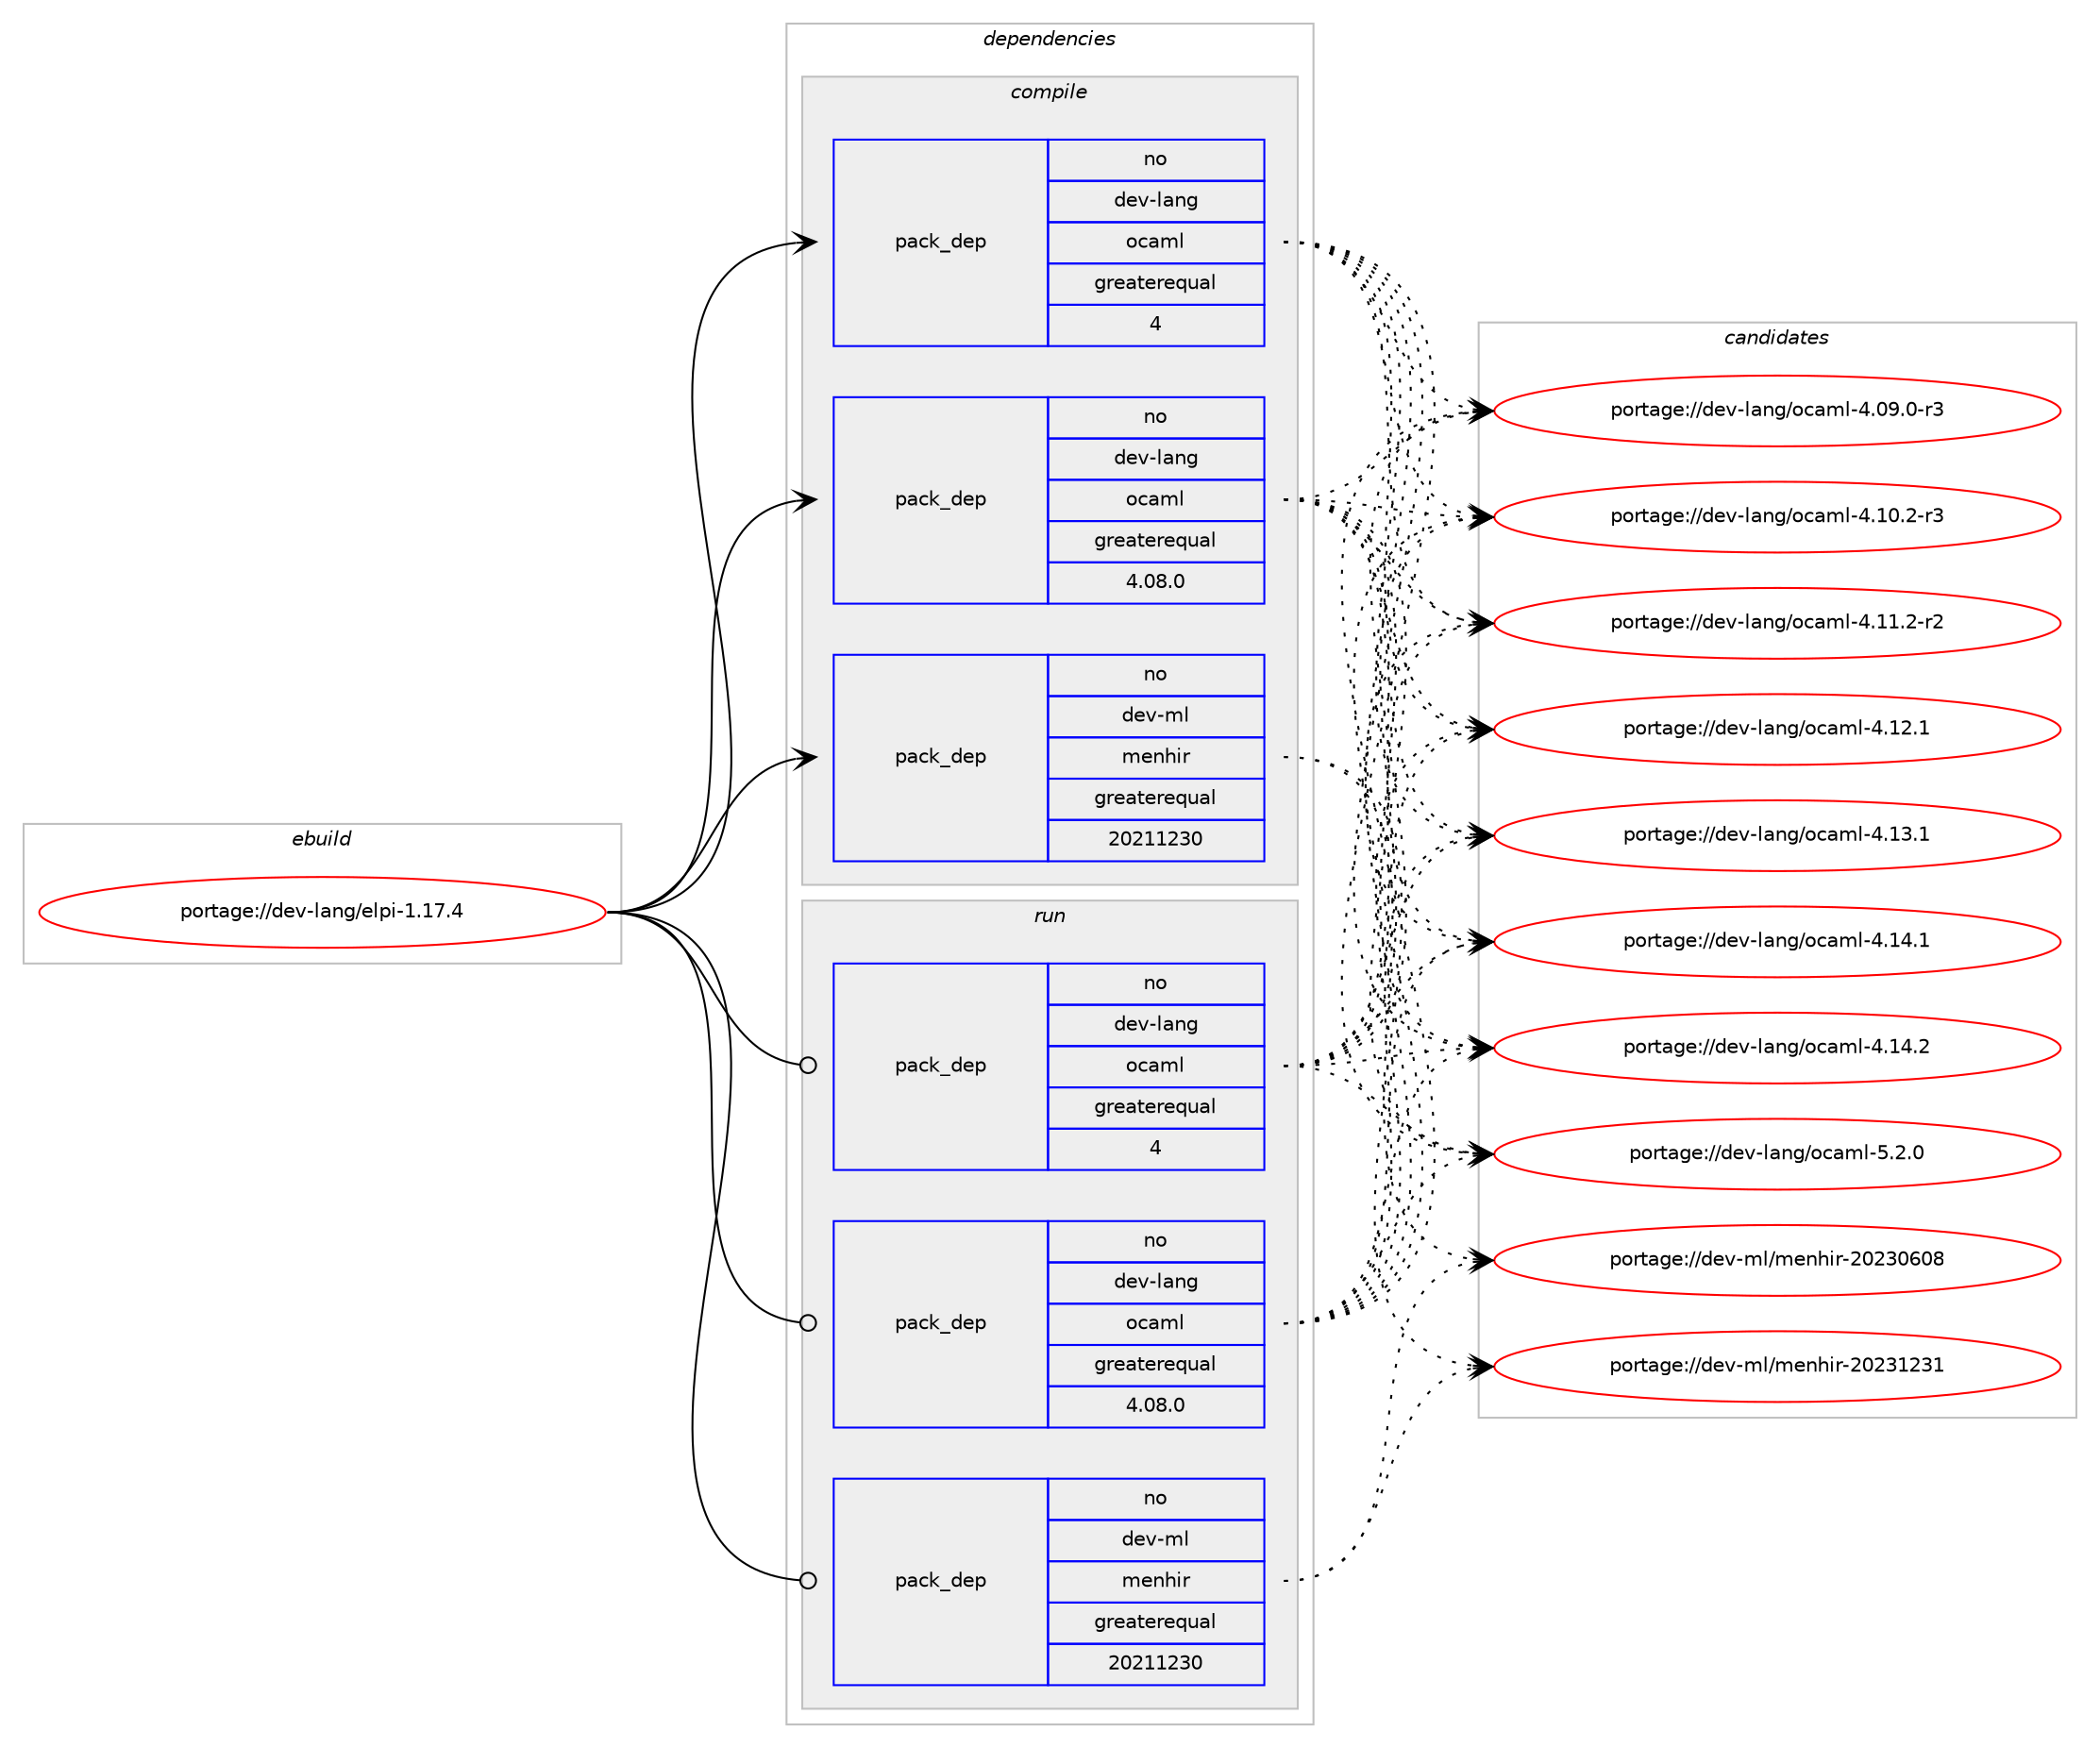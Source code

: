 digraph prolog {

# *************
# Graph options
# *************

newrank=true;
concentrate=true;
compound=true;
graph [rankdir=LR,fontname=Helvetica,fontsize=10,ranksep=1.5];#, ranksep=2.5, nodesep=0.2];
edge  [arrowhead=vee];
node  [fontname=Helvetica,fontsize=10];

# **********
# The ebuild
# **********

subgraph cluster_leftcol {
color=gray;
rank=same;
label=<<i>ebuild</i>>;
id [label="portage://dev-lang/elpi-1.17.4", color=red, width=4, href="../dev-lang/elpi-1.17.4.svg"];
}

# ****************
# The dependencies
# ****************

subgraph cluster_midcol {
color=gray;
label=<<i>dependencies</i>>;
subgraph cluster_compile {
fillcolor="#eeeeee";
style=filled;
label=<<i>compile</i>>;
subgraph pack26827 {
dependency50009 [label=<<TABLE BORDER="0" CELLBORDER="1" CELLSPACING="0" CELLPADDING="4" WIDTH="220"><TR><TD ROWSPAN="6" CELLPADDING="30">pack_dep</TD></TR><TR><TD WIDTH="110">no</TD></TR><TR><TD>dev-lang</TD></TR><TR><TD>ocaml</TD></TR><TR><TD>greaterequal</TD></TR><TR><TD>4</TD></TR></TABLE>>, shape=none, color=blue];
}
id:e -> dependency50009:w [weight=20,style="solid",arrowhead="vee"];
subgraph pack26828 {
dependency50010 [label=<<TABLE BORDER="0" CELLBORDER="1" CELLSPACING="0" CELLPADDING="4" WIDTH="220"><TR><TD ROWSPAN="6" CELLPADDING="30">pack_dep</TD></TR><TR><TD WIDTH="110">no</TD></TR><TR><TD>dev-lang</TD></TR><TR><TD>ocaml</TD></TR><TR><TD>greaterequal</TD></TR><TR><TD>4.08.0</TD></TR></TABLE>>, shape=none, color=blue];
}
id:e -> dependency50010:w [weight=20,style="solid",arrowhead="vee"];
# *** BEGIN UNKNOWN DEPENDENCY TYPE (TODO) ***
# id -> package_dependency(portage://dev-lang/elpi-1.17.4,install,no,dev-ml,atd,none,[,,],any_same_slot,[])
# *** END UNKNOWN DEPENDENCY TYPE (TODO) ***

# *** BEGIN UNKNOWN DEPENDENCY TYPE (TODO) ***
# id -> package_dependency(portage://dev-lang/elpi-1.17.4,install,no,dev-ml,dune,none,[,,],any_same_slot,[])
# *** END UNKNOWN DEPENDENCY TYPE (TODO) ***

subgraph pack26829 {
dependency50011 [label=<<TABLE BORDER="0" CELLBORDER="1" CELLSPACING="0" CELLPADDING="4" WIDTH="220"><TR><TD ROWSPAN="6" CELLPADDING="30">pack_dep</TD></TR><TR><TD WIDTH="110">no</TD></TR><TR><TD>dev-ml</TD></TR><TR><TD>menhir</TD></TR><TR><TD>greaterequal</TD></TR><TR><TD>20211230</TD></TR></TABLE>>, shape=none, color=blue];
}
id:e -> dependency50011:w [weight=20,style="solid",arrowhead="vee"];
# *** BEGIN UNKNOWN DEPENDENCY TYPE (TODO) ***
# id -> package_dependency(portage://dev-lang/elpi-1.17.4,install,no,dev-ml,ppx_deriving,none,[,,],any_same_slot,[])
# *** END UNKNOWN DEPENDENCY TYPE (TODO) ***

# *** BEGIN UNKNOWN DEPENDENCY TYPE (TODO) ***
# id -> package_dependency(portage://dev-lang/elpi-1.17.4,install,no,dev-ml,ppxlib,none,[,,],any_same_slot,[])
# *** END UNKNOWN DEPENDENCY TYPE (TODO) ***

# *** BEGIN UNKNOWN DEPENDENCY TYPE (TODO) ***
# id -> package_dependency(portage://dev-lang/elpi-1.17.4,install,no,dev-ml,re,none,[,,],any_same_slot,[])
# *** END UNKNOWN DEPENDENCY TYPE (TODO) ***

# *** BEGIN UNKNOWN DEPENDENCY TYPE (TODO) ***
# id -> package_dependency(portage://dev-lang/elpi-1.17.4,install,no,dev-ml,stdlib-shims,none,[,,],any_same_slot,[])
# *** END UNKNOWN DEPENDENCY TYPE (TODO) ***

}
subgraph cluster_compileandrun {
fillcolor="#eeeeee";
style=filled;
label=<<i>compile and run</i>>;
}
subgraph cluster_run {
fillcolor="#eeeeee";
style=filled;
label=<<i>run</i>>;
subgraph pack26830 {
dependency50012 [label=<<TABLE BORDER="0" CELLBORDER="1" CELLSPACING="0" CELLPADDING="4" WIDTH="220"><TR><TD ROWSPAN="6" CELLPADDING="30">pack_dep</TD></TR><TR><TD WIDTH="110">no</TD></TR><TR><TD>dev-lang</TD></TR><TR><TD>ocaml</TD></TR><TR><TD>greaterequal</TD></TR><TR><TD>4</TD></TR></TABLE>>, shape=none, color=blue];
}
id:e -> dependency50012:w [weight=20,style="solid",arrowhead="odot"];
subgraph pack26831 {
dependency50013 [label=<<TABLE BORDER="0" CELLBORDER="1" CELLSPACING="0" CELLPADDING="4" WIDTH="220"><TR><TD ROWSPAN="6" CELLPADDING="30">pack_dep</TD></TR><TR><TD WIDTH="110">no</TD></TR><TR><TD>dev-lang</TD></TR><TR><TD>ocaml</TD></TR><TR><TD>greaterequal</TD></TR><TR><TD>4.08.0</TD></TR></TABLE>>, shape=none, color=blue];
}
id:e -> dependency50013:w [weight=20,style="solid",arrowhead="odot"];
# *** BEGIN UNKNOWN DEPENDENCY TYPE (TODO) ***
# id -> package_dependency(portage://dev-lang/elpi-1.17.4,run,no,dev-ml,atd,none,[,,],any_same_slot,[])
# *** END UNKNOWN DEPENDENCY TYPE (TODO) ***

# *** BEGIN UNKNOWN DEPENDENCY TYPE (TODO) ***
# id -> package_dependency(portage://dev-lang/elpi-1.17.4,run,no,dev-ml,dune,none,[,,],any_same_slot,[])
# *** END UNKNOWN DEPENDENCY TYPE (TODO) ***

subgraph pack26832 {
dependency50014 [label=<<TABLE BORDER="0" CELLBORDER="1" CELLSPACING="0" CELLPADDING="4" WIDTH="220"><TR><TD ROWSPAN="6" CELLPADDING="30">pack_dep</TD></TR><TR><TD WIDTH="110">no</TD></TR><TR><TD>dev-ml</TD></TR><TR><TD>menhir</TD></TR><TR><TD>greaterequal</TD></TR><TR><TD>20211230</TD></TR></TABLE>>, shape=none, color=blue];
}
id:e -> dependency50014:w [weight=20,style="solid",arrowhead="odot"];
# *** BEGIN UNKNOWN DEPENDENCY TYPE (TODO) ***
# id -> package_dependency(portage://dev-lang/elpi-1.17.4,run,no,dev-ml,ppx_deriving,none,[,,],any_same_slot,[])
# *** END UNKNOWN DEPENDENCY TYPE (TODO) ***

# *** BEGIN UNKNOWN DEPENDENCY TYPE (TODO) ***
# id -> package_dependency(portage://dev-lang/elpi-1.17.4,run,no,dev-ml,ppxlib,none,[,,],any_same_slot,[])
# *** END UNKNOWN DEPENDENCY TYPE (TODO) ***

# *** BEGIN UNKNOWN DEPENDENCY TYPE (TODO) ***
# id -> package_dependency(portage://dev-lang/elpi-1.17.4,run,no,dev-ml,re,none,[,,],any_same_slot,[])
# *** END UNKNOWN DEPENDENCY TYPE (TODO) ***

# *** BEGIN UNKNOWN DEPENDENCY TYPE (TODO) ***
# id -> package_dependency(portage://dev-lang/elpi-1.17.4,run,no,dev-ml,stdlib-shims,none,[,,],any_same_slot,[])
# *** END UNKNOWN DEPENDENCY TYPE (TODO) ***

}
}

# **************
# The candidates
# **************

subgraph cluster_choices {
rank=same;
color=gray;
label=<<i>candidates</i>>;

subgraph choice26827 {
color=black;
nodesep=1;
choice1001011184510897110103471119997109108455246485746484511451 [label="portage://dev-lang/ocaml-4.09.0-r3", color=red, width=4,href="../dev-lang/ocaml-4.09.0-r3.svg"];
choice1001011184510897110103471119997109108455246494846504511451 [label="portage://dev-lang/ocaml-4.10.2-r3", color=red, width=4,href="../dev-lang/ocaml-4.10.2-r3.svg"];
choice1001011184510897110103471119997109108455246494946504511450 [label="portage://dev-lang/ocaml-4.11.2-r2", color=red, width=4,href="../dev-lang/ocaml-4.11.2-r2.svg"];
choice100101118451089711010347111999710910845524649504649 [label="portage://dev-lang/ocaml-4.12.1", color=red, width=4,href="../dev-lang/ocaml-4.12.1.svg"];
choice100101118451089711010347111999710910845524649514649 [label="portage://dev-lang/ocaml-4.13.1", color=red, width=4,href="../dev-lang/ocaml-4.13.1.svg"];
choice100101118451089711010347111999710910845524649524649 [label="portage://dev-lang/ocaml-4.14.1", color=red, width=4,href="../dev-lang/ocaml-4.14.1.svg"];
choice100101118451089711010347111999710910845524649524650 [label="portage://dev-lang/ocaml-4.14.2", color=red, width=4,href="../dev-lang/ocaml-4.14.2.svg"];
choice1001011184510897110103471119997109108455346504648 [label="portage://dev-lang/ocaml-5.2.0", color=red, width=4,href="../dev-lang/ocaml-5.2.0.svg"];
dependency50009:e -> choice1001011184510897110103471119997109108455246485746484511451:w [style=dotted,weight="100"];
dependency50009:e -> choice1001011184510897110103471119997109108455246494846504511451:w [style=dotted,weight="100"];
dependency50009:e -> choice1001011184510897110103471119997109108455246494946504511450:w [style=dotted,weight="100"];
dependency50009:e -> choice100101118451089711010347111999710910845524649504649:w [style=dotted,weight="100"];
dependency50009:e -> choice100101118451089711010347111999710910845524649514649:w [style=dotted,weight="100"];
dependency50009:e -> choice100101118451089711010347111999710910845524649524649:w [style=dotted,weight="100"];
dependency50009:e -> choice100101118451089711010347111999710910845524649524650:w [style=dotted,weight="100"];
dependency50009:e -> choice1001011184510897110103471119997109108455346504648:w [style=dotted,weight="100"];
}
subgraph choice26828 {
color=black;
nodesep=1;
choice1001011184510897110103471119997109108455246485746484511451 [label="portage://dev-lang/ocaml-4.09.0-r3", color=red, width=4,href="../dev-lang/ocaml-4.09.0-r3.svg"];
choice1001011184510897110103471119997109108455246494846504511451 [label="portage://dev-lang/ocaml-4.10.2-r3", color=red, width=4,href="../dev-lang/ocaml-4.10.2-r3.svg"];
choice1001011184510897110103471119997109108455246494946504511450 [label="portage://dev-lang/ocaml-4.11.2-r2", color=red, width=4,href="../dev-lang/ocaml-4.11.2-r2.svg"];
choice100101118451089711010347111999710910845524649504649 [label="portage://dev-lang/ocaml-4.12.1", color=red, width=4,href="../dev-lang/ocaml-4.12.1.svg"];
choice100101118451089711010347111999710910845524649514649 [label="portage://dev-lang/ocaml-4.13.1", color=red, width=4,href="../dev-lang/ocaml-4.13.1.svg"];
choice100101118451089711010347111999710910845524649524649 [label="portage://dev-lang/ocaml-4.14.1", color=red, width=4,href="../dev-lang/ocaml-4.14.1.svg"];
choice100101118451089711010347111999710910845524649524650 [label="portage://dev-lang/ocaml-4.14.2", color=red, width=4,href="../dev-lang/ocaml-4.14.2.svg"];
choice1001011184510897110103471119997109108455346504648 [label="portage://dev-lang/ocaml-5.2.0", color=red, width=4,href="../dev-lang/ocaml-5.2.0.svg"];
dependency50010:e -> choice1001011184510897110103471119997109108455246485746484511451:w [style=dotted,weight="100"];
dependency50010:e -> choice1001011184510897110103471119997109108455246494846504511451:w [style=dotted,weight="100"];
dependency50010:e -> choice1001011184510897110103471119997109108455246494946504511450:w [style=dotted,weight="100"];
dependency50010:e -> choice100101118451089711010347111999710910845524649504649:w [style=dotted,weight="100"];
dependency50010:e -> choice100101118451089711010347111999710910845524649514649:w [style=dotted,weight="100"];
dependency50010:e -> choice100101118451089711010347111999710910845524649524649:w [style=dotted,weight="100"];
dependency50010:e -> choice100101118451089711010347111999710910845524649524650:w [style=dotted,weight="100"];
dependency50010:e -> choice1001011184510897110103471119997109108455346504648:w [style=dotted,weight="100"];
}
subgraph choice26829 {
color=black;
nodesep=1;
choice1001011184510910847109101110104105114455048505148544856 [label="portage://dev-ml/menhir-20230608", color=red, width=4,href="../dev-ml/menhir-20230608.svg"];
choice1001011184510910847109101110104105114455048505149505149 [label="portage://dev-ml/menhir-20231231", color=red, width=4,href="../dev-ml/menhir-20231231.svg"];
dependency50011:e -> choice1001011184510910847109101110104105114455048505148544856:w [style=dotted,weight="100"];
dependency50011:e -> choice1001011184510910847109101110104105114455048505149505149:w [style=dotted,weight="100"];
}
subgraph choice26830 {
color=black;
nodesep=1;
choice1001011184510897110103471119997109108455246485746484511451 [label="portage://dev-lang/ocaml-4.09.0-r3", color=red, width=4,href="../dev-lang/ocaml-4.09.0-r3.svg"];
choice1001011184510897110103471119997109108455246494846504511451 [label="portage://dev-lang/ocaml-4.10.2-r3", color=red, width=4,href="../dev-lang/ocaml-4.10.2-r3.svg"];
choice1001011184510897110103471119997109108455246494946504511450 [label="portage://dev-lang/ocaml-4.11.2-r2", color=red, width=4,href="../dev-lang/ocaml-4.11.2-r2.svg"];
choice100101118451089711010347111999710910845524649504649 [label="portage://dev-lang/ocaml-4.12.1", color=red, width=4,href="../dev-lang/ocaml-4.12.1.svg"];
choice100101118451089711010347111999710910845524649514649 [label="portage://dev-lang/ocaml-4.13.1", color=red, width=4,href="../dev-lang/ocaml-4.13.1.svg"];
choice100101118451089711010347111999710910845524649524649 [label="portage://dev-lang/ocaml-4.14.1", color=red, width=4,href="../dev-lang/ocaml-4.14.1.svg"];
choice100101118451089711010347111999710910845524649524650 [label="portage://dev-lang/ocaml-4.14.2", color=red, width=4,href="../dev-lang/ocaml-4.14.2.svg"];
choice1001011184510897110103471119997109108455346504648 [label="portage://dev-lang/ocaml-5.2.0", color=red, width=4,href="../dev-lang/ocaml-5.2.0.svg"];
dependency50012:e -> choice1001011184510897110103471119997109108455246485746484511451:w [style=dotted,weight="100"];
dependency50012:e -> choice1001011184510897110103471119997109108455246494846504511451:w [style=dotted,weight="100"];
dependency50012:e -> choice1001011184510897110103471119997109108455246494946504511450:w [style=dotted,weight="100"];
dependency50012:e -> choice100101118451089711010347111999710910845524649504649:w [style=dotted,weight="100"];
dependency50012:e -> choice100101118451089711010347111999710910845524649514649:w [style=dotted,weight="100"];
dependency50012:e -> choice100101118451089711010347111999710910845524649524649:w [style=dotted,weight="100"];
dependency50012:e -> choice100101118451089711010347111999710910845524649524650:w [style=dotted,weight="100"];
dependency50012:e -> choice1001011184510897110103471119997109108455346504648:w [style=dotted,weight="100"];
}
subgraph choice26831 {
color=black;
nodesep=1;
choice1001011184510897110103471119997109108455246485746484511451 [label="portage://dev-lang/ocaml-4.09.0-r3", color=red, width=4,href="../dev-lang/ocaml-4.09.0-r3.svg"];
choice1001011184510897110103471119997109108455246494846504511451 [label="portage://dev-lang/ocaml-4.10.2-r3", color=red, width=4,href="../dev-lang/ocaml-4.10.2-r3.svg"];
choice1001011184510897110103471119997109108455246494946504511450 [label="portage://dev-lang/ocaml-4.11.2-r2", color=red, width=4,href="../dev-lang/ocaml-4.11.2-r2.svg"];
choice100101118451089711010347111999710910845524649504649 [label="portage://dev-lang/ocaml-4.12.1", color=red, width=4,href="../dev-lang/ocaml-4.12.1.svg"];
choice100101118451089711010347111999710910845524649514649 [label="portage://dev-lang/ocaml-4.13.1", color=red, width=4,href="../dev-lang/ocaml-4.13.1.svg"];
choice100101118451089711010347111999710910845524649524649 [label="portage://dev-lang/ocaml-4.14.1", color=red, width=4,href="../dev-lang/ocaml-4.14.1.svg"];
choice100101118451089711010347111999710910845524649524650 [label="portage://dev-lang/ocaml-4.14.2", color=red, width=4,href="../dev-lang/ocaml-4.14.2.svg"];
choice1001011184510897110103471119997109108455346504648 [label="portage://dev-lang/ocaml-5.2.0", color=red, width=4,href="../dev-lang/ocaml-5.2.0.svg"];
dependency50013:e -> choice1001011184510897110103471119997109108455246485746484511451:w [style=dotted,weight="100"];
dependency50013:e -> choice1001011184510897110103471119997109108455246494846504511451:w [style=dotted,weight="100"];
dependency50013:e -> choice1001011184510897110103471119997109108455246494946504511450:w [style=dotted,weight="100"];
dependency50013:e -> choice100101118451089711010347111999710910845524649504649:w [style=dotted,weight="100"];
dependency50013:e -> choice100101118451089711010347111999710910845524649514649:w [style=dotted,weight="100"];
dependency50013:e -> choice100101118451089711010347111999710910845524649524649:w [style=dotted,weight="100"];
dependency50013:e -> choice100101118451089711010347111999710910845524649524650:w [style=dotted,weight="100"];
dependency50013:e -> choice1001011184510897110103471119997109108455346504648:w [style=dotted,weight="100"];
}
subgraph choice26832 {
color=black;
nodesep=1;
choice1001011184510910847109101110104105114455048505148544856 [label="portage://dev-ml/menhir-20230608", color=red, width=4,href="../dev-ml/menhir-20230608.svg"];
choice1001011184510910847109101110104105114455048505149505149 [label="portage://dev-ml/menhir-20231231", color=red, width=4,href="../dev-ml/menhir-20231231.svg"];
dependency50014:e -> choice1001011184510910847109101110104105114455048505148544856:w [style=dotted,weight="100"];
dependency50014:e -> choice1001011184510910847109101110104105114455048505149505149:w [style=dotted,weight="100"];
}
}

}
